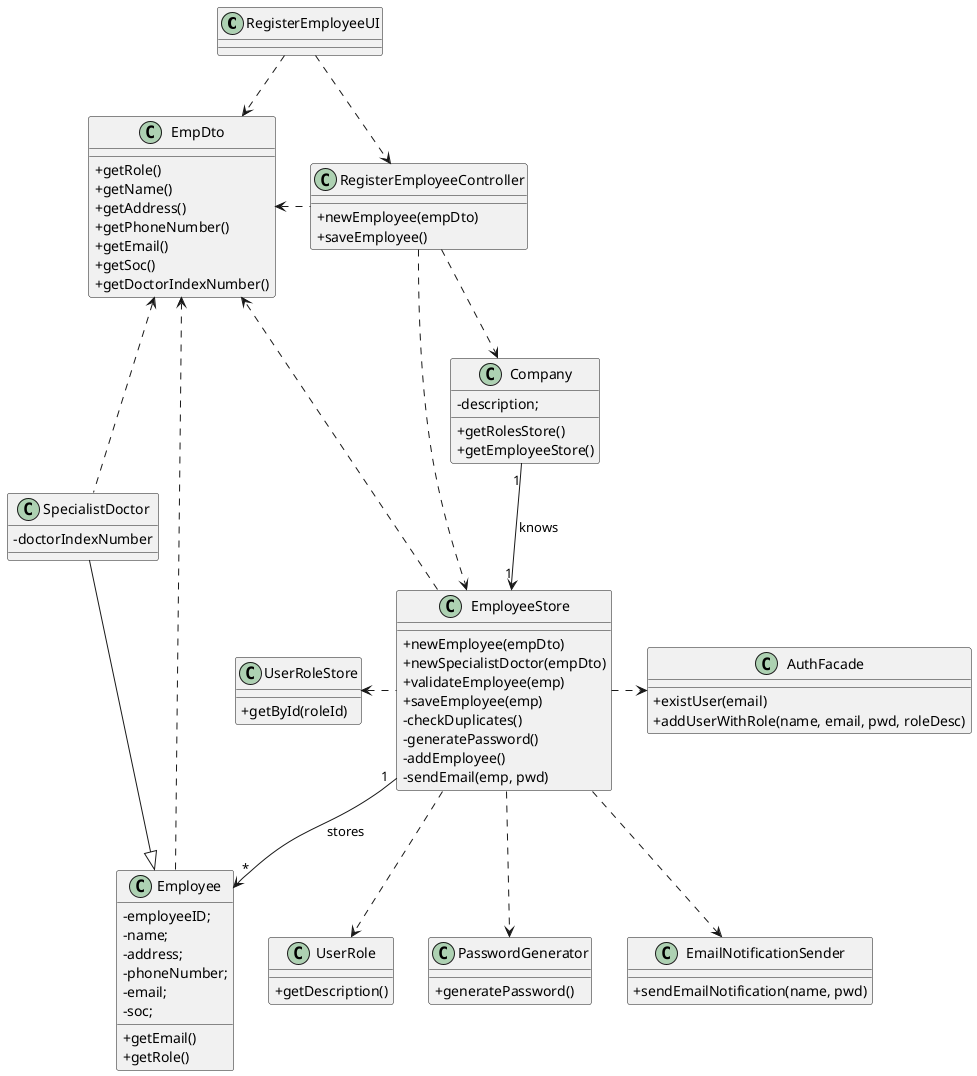 @startuml
skinparam classAttributeIconSize 0

class RegisterEmployeeUI
{
}

class RegisterEmployeeController
{
    +newEmployee(empDto)
    +saveEmployee()
}

class Company{
    -description;
    +getRolesStore()
    +getEmployeeStore()
}

class EmployeeStore{
    +newEmployee(empDto)
    +newSpecialistDoctor(empDto)
    +validateEmployee(emp)
    +saveEmployee(emp)
    -checkDuplicates()
    -generatePassword()
    -addEmployee()
    -sendEmail(emp, pwd)
}

class Employee
{
	-employeeID;
	-name;
	-address;
	-phoneNumber;
	-email;
	-soc;
	+getEmail()
	+getRole()
}

class SpecialistDoctor{
    -doctorIndexNumber
}

class EmpDto {
    +getRole()
    +getName()
    +getAddress()
    +getPhoneNumber()
    +getEmail()
    +getSoc()
    +getDoctorIndexNumber()
}

class UserRoleStore {
    +getById(roleId)
}

class AuthFacade {
    +existUser(email)
    +addUserWithRole(name, email, pwd, roleDesc)
}

class UserRole {
    +getDescription()
}

class PasswordGenerator {
    +generatePassword()
}

class EmailNotificationSender {
    +sendEmailNotification(name, pwd)
}


RegisterEmployeeUI ..> RegisterEmployeeController
RegisterEmployeeController ..> Company
Company"1" --> "1"EmployeeStore : knows
EmployeeStore"1" --> "*"Employee : stores
SpecialistDoctor -right-|> Employee
RegisterEmployeeController ..> EmployeeStore
EmployeeStore .left.> UserRoleStore
EmployeeStore .right.> AuthFacade
EmployeeStore ..> UserRole
EmployeeStore ..> EmpDto
RegisterEmployeeUI ..> EmpDto
RegisterEmployeeController .left.> EmpDto
Employee ..> EmpDto
SpecialistDoctor .up.> EmpDto
EmployeeStore ..> PasswordGenerator
EmployeeStore ..> EmailNotificationSender
@enduml
